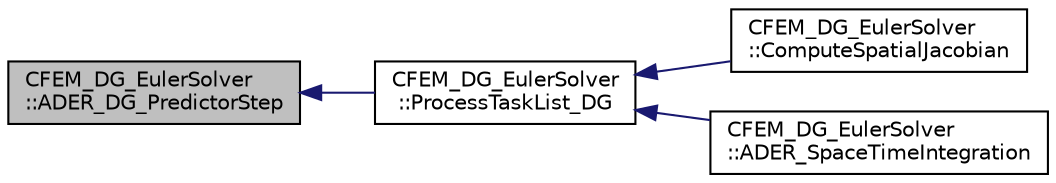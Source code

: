 digraph "CFEM_DG_EulerSolver::ADER_DG_PredictorStep"
{
  edge [fontname="Helvetica",fontsize="10",labelfontname="Helvetica",labelfontsize="10"];
  node [fontname="Helvetica",fontsize="10",shape=record];
  rankdir="LR";
  Node420 [label="CFEM_DG_EulerSolver\l::ADER_DG_PredictorStep",height=0.2,width=0.4,color="black", fillcolor="grey75", style="filled", fontcolor="black"];
  Node420 -> Node421 [dir="back",color="midnightblue",fontsize="10",style="solid",fontname="Helvetica"];
  Node421 [label="CFEM_DG_EulerSolver\l::ProcessTaskList_DG",height=0.2,width=0.4,color="black", fillcolor="white", style="filled",URL="$class_c_f_e_m___d_g___euler_solver.html#a651cad1a94f2024c75a1a8be347e3375",tooltip="Function, which processes the list of tasks to be executed by the DG solver. "];
  Node421 -> Node422 [dir="back",color="midnightblue",fontsize="10",style="solid",fontname="Helvetica"];
  Node422 [label="CFEM_DG_EulerSolver\l::ComputeSpatialJacobian",height=0.2,width=0.4,color="black", fillcolor="white", style="filled",URL="$class_c_f_e_m___d_g___euler_solver.html#ac59d8dae95e3c3cc3ab3feaeb9be4b22",tooltip="Function, which controls the computation of the spatial Jacobian. "];
  Node421 -> Node423 [dir="back",color="midnightblue",fontsize="10",style="solid",fontname="Helvetica"];
  Node423 [label="CFEM_DG_EulerSolver\l::ADER_SpaceTimeIntegration",height=0.2,width=0.4,color="black", fillcolor="white", style="filled",URL="$class_c_f_e_m___d_g___euler_solver.html#a7f0da04d44069701db2228210b91c59e",tooltip="Function, to carry out the space time integration for ADER with time accurate local time stepping..."];
}
